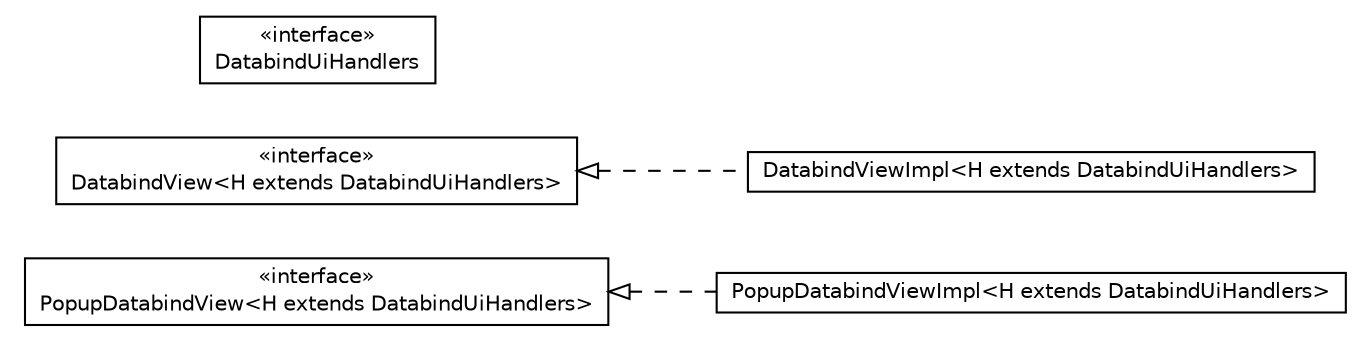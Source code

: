 #!/usr/local/bin/dot
#
# Class diagram 
# Generated by UMLGraph version R5_6-24-gf6e263 (http://www.umlgraph.org/)
#

digraph G {
	edge [fontname="Helvetica",fontsize=10,labelfontname="Helvetica",labelfontsize=10];
	node [fontname="Helvetica",fontsize=10,shape=plaintext];
	nodesep=0.25;
	ranksep=0.5;
	rankdir=LR;
	// org.turbogwt.ext.gwtp.databind.client.PopupDatabindViewImpl<H extends org.turbogwt.ext.gwtp.databind.client.DatabindUiHandlers>
	c0 [label=<<table title="org.turbogwt.ext.gwtp.databind.client.PopupDatabindViewImpl" border="0" cellborder="1" cellspacing="0" cellpadding="2" port="p" href="./PopupDatabindViewImpl.html">
		<tr><td><table border="0" cellspacing="0" cellpadding="1">
<tr><td align="center" balign="center"> PopupDatabindViewImpl&lt;H extends DatabindUiHandlers&gt; </td></tr>
		</table></td></tr>
		</table>>, URL="./PopupDatabindViewImpl.html", fontname="Helvetica", fontcolor="black", fontsize=10.0];
	// org.turbogwt.ext.gwtp.databind.client.PopupDatabindView<H extends org.turbogwt.ext.gwtp.databind.client.DatabindUiHandlers>
	c1 [label=<<table title="org.turbogwt.ext.gwtp.databind.client.PopupDatabindView" border="0" cellborder="1" cellspacing="0" cellpadding="2" port="p" href="./PopupDatabindView.html">
		<tr><td><table border="0" cellspacing="0" cellpadding="1">
<tr><td align="center" balign="center"> &#171;interface&#187; </td></tr>
<tr><td align="center" balign="center"> PopupDatabindView&lt;H extends DatabindUiHandlers&gt; </td></tr>
		</table></td></tr>
		</table>>, URL="./PopupDatabindView.html", fontname="Helvetica", fontcolor="black", fontsize=10.0];
	// org.turbogwt.ext.gwtp.databind.client.DatabindView<H extends org.turbogwt.ext.gwtp.databind.client.DatabindUiHandlers>
	c2 [label=<<table title="org.turbogwt.ext.gwtp.databind.client.DatabindView" border="0" cellborder="1" cellspacing="0" cellpadding="2" port="p" href="./DatabindView.html">
		<tr><td><table border="0" cellspacing="0" cellpadding="1">
<tr><td align="center" balign="center"> &#171;interface&#187; </td></tr>
<tr><td align="center" balign="center"> DatabindView&lt;H extends DatabindUiHandlers&gt; </td></tr>
		</table></td></tr>
		</table>>, URL="./DatabindView.html", fontname="Helvetica", fontcolor="black", fontsize=10.0];
	// org.turbogwt.ext.gwtp.databind.client.DatabindViewImpl<H extends org.turbogwt.ext.gwtp.databind.client.DatabindUiHandlers>
	c3 [label=<<table title="org.turbogwt.ext.gwtp.databind.client.DatabindViewImpl" border="0" cellborder="1" cellspacing="0" cellpadding="2" port="p" href="./DatabindViewImpl.html">
		<tr><td><table border="0" cellspacing="0" cellpadding="1">
<tr><td align="center" balign="center"> DatabindViewImpl&lt;H extends DatabindUiHandlers&gt; </td></tr>
		</table></td></tr>
		</table>>, URL="./DatabindViewImpl.html", fontname="Helvetica", fontcolor="black", fontsize=10.0];
	// org.turbogwt.ext.gwtp.databind.client.DatabindUiHandlers
	c4 [label=<<table title="org.turbogwt.ext.gwtp.databind.client.DatabindUiHandlers" border="0" cellborder="1" cellspacing="0" cellpadding="2" port="p" href="./DatabindUiHandlers.html">
		<tr><td><table border="0" cellspacing="0" cellpadding="1">
<tr><td align="center" balign="center"> &#171;interface&#187; </td></tr>
<tr><td align="center" balign="center"> DatabindUiHandlers </td></tr>
		</table></td></tr>
		</table>>, URL="./DatabindUiHandlers.html", fontname="Helvetica", fontcolor="black", fontsize=10.0];
	//org.turbogwt.ext.gwtp.databind.client.PopupDatabindViewImpl<H extends org.turbogwt.ext.gwtp.databind.client.DatabindUiHandlers> implements org.turbogwt.ext.gwtp.databind.client.PopupDatabindView<H extends org.turbogwt.ext.gwtp.databind.client.DatabindUiHandlers>
	c1:p -> c0:p [dir=back,arrowtail=empty,style=dashed];
	//org.turbogwt.ext.gwtp.databind.client.DatabindViewImpl<H extends org.turbogwt.ext.gwtp.databind.client.DatabindUiHandlers> implements org.turbogwt.ext.gwtp.databind.client.DatabindView<H extends org.turbogwt.ext.gwtp.databind.client.DatabindUiHandlers>
	c2:p -> c3:p [dir=back,arrowtail=empty,style=dashed];
}

